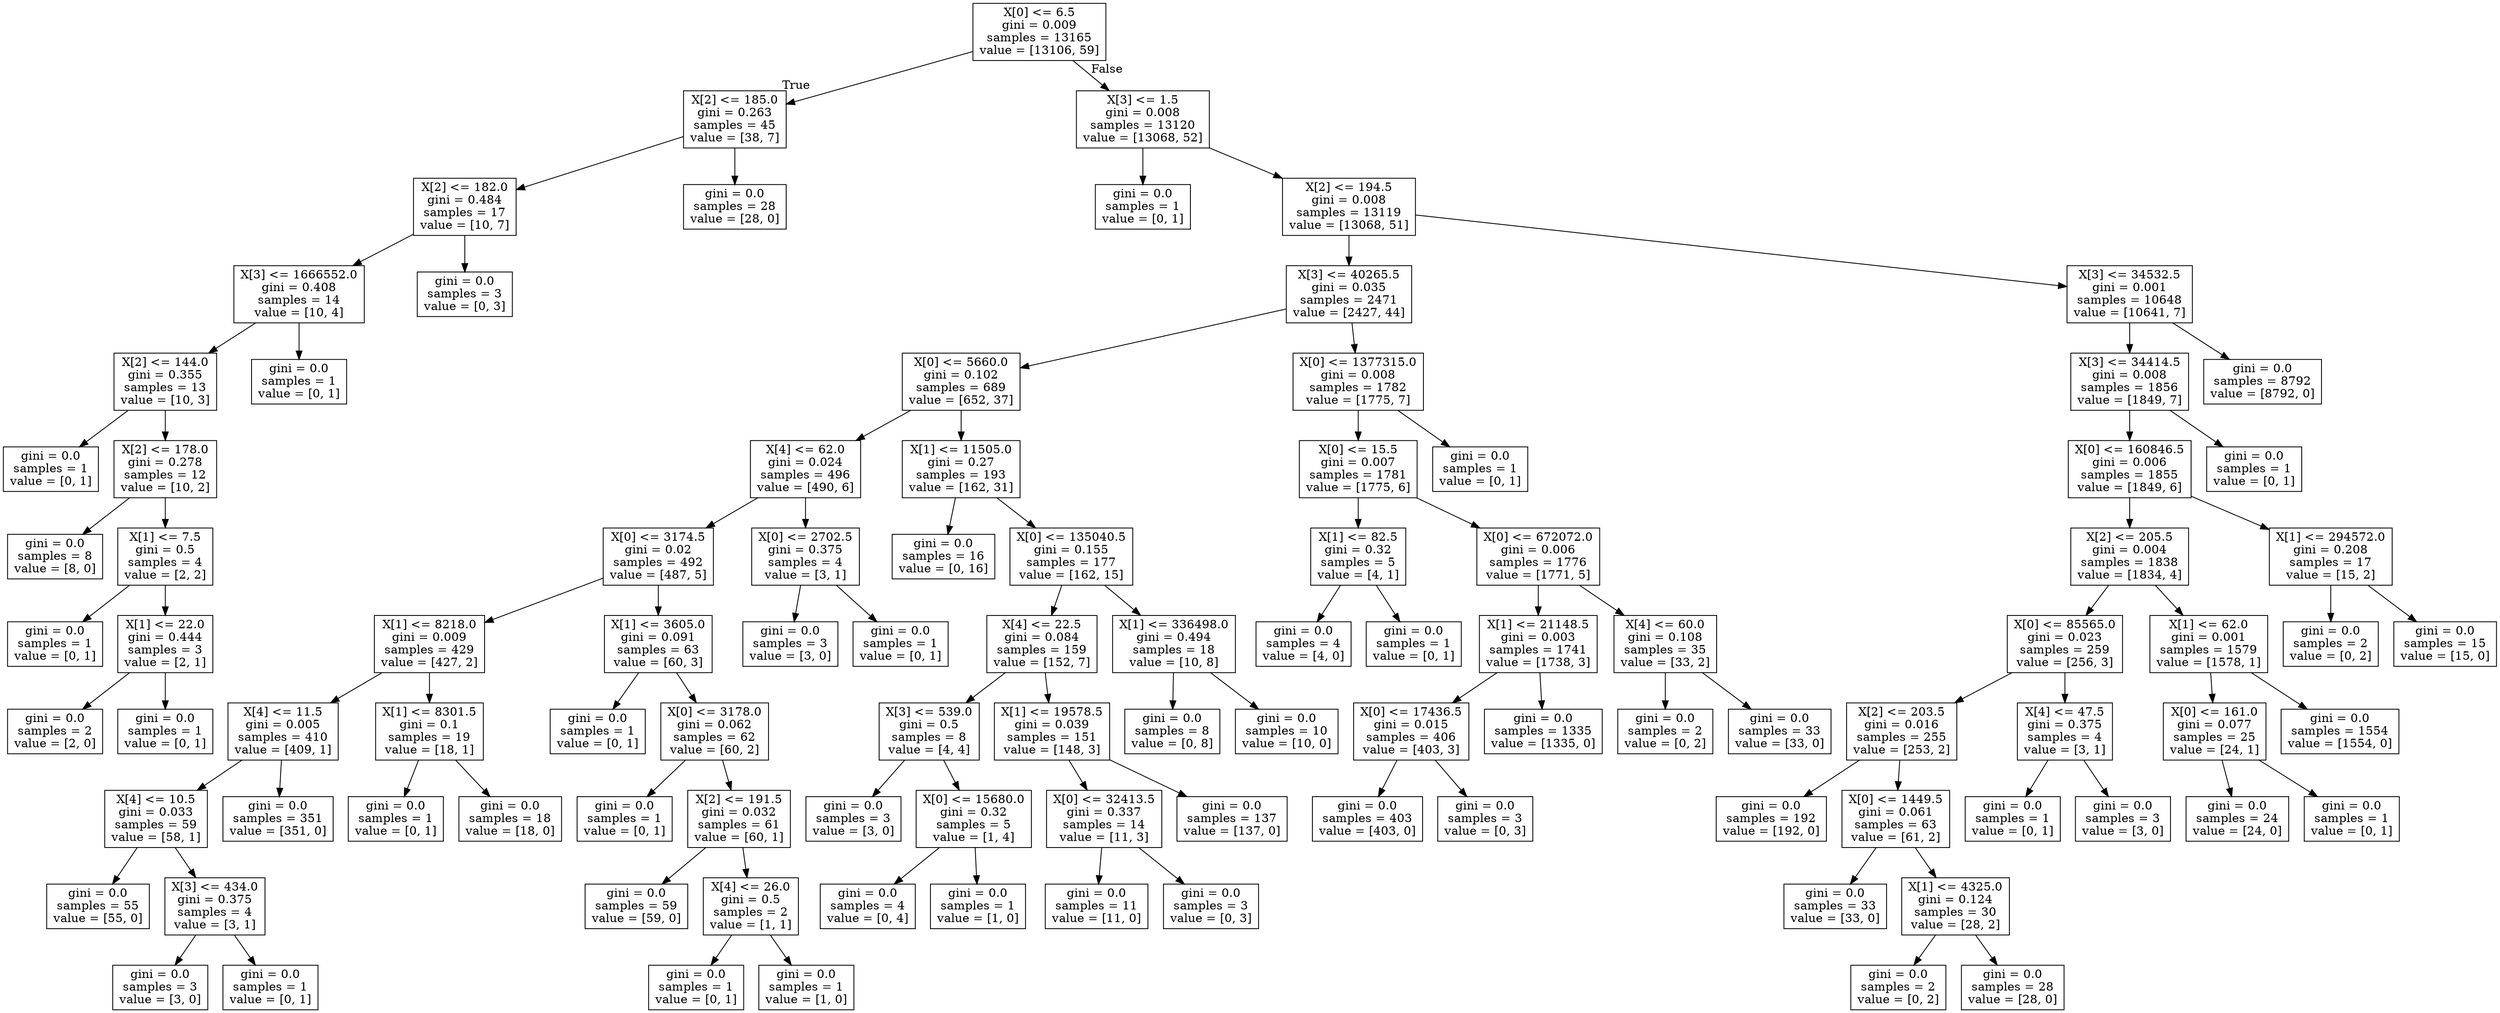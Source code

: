 digraph Tree {
node [shape=box] ;
0 [label="X[0] <= 6.5\ngini = 0.009\nsamples = 13165\nvalue = [13106, 59]"] ;
1 [label="X[2] <= 185.0\ngini = 0.263\nsamples = 45\nvalue = [38, 7]"] ;
0 -> 1 [labeldistance=2.5, labelangle=45, headlabel="True"] ;
2 [label="X[2] <= 182.0\ngini = 0.484\nsamples = 17\nvalue = [10, 7]"] ;
1 -> 2 ;
3 [label="X[3] <= 1666552.0\ngini = 0.408\nsamples = 14\nvalue = [10, 4]"] ;
2 -> 3 ;
4 [label="X[2] <= 144.0\ngini = 0.355\nsamples = 13\nvalue = [10, 3]"] ;
3 -> 4 ;
5 [label="gini = 0.0\nsamples = 1\nvalue = [0, 1]"] ;
4 -> 5 ;
6 [label="X[2] <= 178.0\ngini = 0.278\nsamples = 12\nvalue = [10, 2]"] ;
4 -> 6 ;
7 [label="gini = 0.0\nsamples = 8\nvalue = [8, 0]"] ;
6 -> 7 ;
8 [label="X[1] <= 7.5\ngini = 0.5\nsamples = 4\nvalue = [2, 2]"] ;
6 -> 8 ;
9 [label="gini = 0.0\nsamples = 1\nvalue = [0, 1]"] ;
8 -> 9 ;
10 [label="X[1] <= 22.0\ngini = 0.444\nsamples = 3\nvalue = [2, 1]"] ;
8 -> 10 ;
11 [label="gini = 0.0\nsamples = 2\nvalue = [2, 0]"] ;
10 -> 11 ;
12 [label="gini = 0.0\nsamples = 1\nvalue = [0, 1]"] ;
10 -> 12 ;
13 [label="gini = 0.0\nsamples = 1\nvalue = [0, 1]"] ;
3 -> 13 ;
14 [label="gini = 0.0\nsamples = 3\nvalue = [0, 3]"] ;
2 -> 14 ;
15 [label="gini = 0.0\nsamples = 28\nvalue = [28, 0]"] ;
1 -> 15 ;
16 [label="X[3] <= 1.5\ngini = 0.008\nsamples = 13120\nvalue = [13068, 52]"] ;
0 -> 16 [labeldistance=2.5, labelangle=-45, headlabel="False"] ;
17 [label="gini = 0.0\nsamples = 1\nvalue = [0, 1]"] ;
16 -> 17 ;
18 [label="X[2] <= 194.5\ngini = 0.008\nsamples = 13119\nvalue = [13068, 51]"] ;
16 -> 18 ;
19 [label="X[3] <= 40265.5\ngini = 0.035\nsamples = 2471\nvalue = [2427, 44]"] ;
18 -> 19 ;
20 [label="X[0] <= 5660.0\ngini = 0.102\nsamples = 689\nvalue = [652, 37]"] ;
19 -> 20 ;
21 [label="X[4] <= 62.0\ngini = 0.024\nsamples = 496\nvalue = [490, 6]"] ;
20 -> 21 ;
22 [label="X[0] <= 3174.5\ngini = 0.02\nsamples = 492\nvalue = [487, 5]"] ;
21 -> 22 ;
23 [label="X[1] <= 8218.0\ngini = 0.009\nsamples = 429\nvalue = [427, 2]"] ;
22 -> 23 ;
24 [label="X[4] <= 11.5\ngini = 0.005\nsamples = 410\nvalue = [409, 1]"] ;
23 -> 24 ;
25 [label="X[4] <= 10.5\ngini = 0.033\nsamples = 59\nvalue = [58, 1]"] ;
24 -> 25 ;
26 [label="gini = 0.0\nsamples = 55\nvalue = [55, 0]"] ;
25 -> 26 ;
27 [label="X[3] <= 434.0\ngini = 0.375\nsamples = 4\nvalue = [3, 1]"] ;
25 -> 27 ;
28 [label="gini = 0.0\nsamples = 3\nvalue = [3, 0]"] ;
27 -> 28 ;
29 [label="gini = 0.0\nsamples = 1\nvalue = [0, 1]"] ;
27 -> 29 ;
30 [label="gini = 0.0\nsamples = 351\nvalue = [351, 0]"] ;
24 -> 30 ;
31 [label="X[1] <= 8301.5\ngini = 0.1\nsamples = 19\nvalue = [18, 1]"] ;
23 -> 31 ;
32 [label="gini = 0.0\nsamples = 1\nvalue = [0, 1]"] ;
31 -> 32 ;
33 [label="gini = 0.0\nsamples = 18\nvalue = [18, 0]"] ;
31 -> 33 ;
34 [label="X[1] <= 3605.0\ngini = 0.091\nsamples = 63\nvalue = [60, 3]"] ;
22 -> 34 ;
35 [label="gini = 0.0\nsamples = 1\nvalue = [0, 1]"] ;
34 -> 35 ;
36 [label="X[0] <= 3178.0\ngini = 0.062\nsamples = 62\nvalue = [60, 2]"] ;
34 -> 36 ;
37 [label="gini = 0.0\nsamples = 1\nvalue = [0, 1]"] ;
36 -> 37 ;
38 [label="X[2] <= 191.5\ngini = 0.032\nsamples = 61\nvalue = [60, 1]"] ;
36 -> 38 ;
39 [label="gini = 0.0\nsamples = 59\nvalue = [59, 0]"] ;
38 -> 39 ;
40 [label="X[4] <= 26.0\ngini = 0.5\nsamples = 2\nvalue = [1, 1]"] ;
38 -> 40 ;
41 [label="gini = 0.0\nsamples = 1\nvalue = [0, 1]"] ;
40 -> 41 ;
42 [label="gini = 0.0\nsamples = 1\nvalue = [1, 0]"] ;
40 -> 42 ;
43 [label="X[0] <= 2702.5\ngini = 0.375\nsamples = 4\nvalue = [3, 1]"] ;
21 -> 43 ;
44 [label="gini = 0.0\nsamples = 3\nvalue = [3, 0]"] ;
43 -> 44 ;
45 [label="gini = 0.0\nsamples = 1\nvalue = [0, 1]"] ;
43 -> 45 ;
46 [label="X[1] <= 11505.0\ngini = 0.27\nsamples = 193\nvalue = [162, 31]"] ;
20 -> 46 ;
47 [label="gini = 0.0\nsamples = 16\nvalue = [0, 16]"] ;
46 -> 47 ;
48 [label="X[0] <= 135040.5\ngini = 0.155\nsamples = 177\nvalue = [162, 15]"] ;
46 -> 48 ;
49 [label="X[4] <= 22.5\ngini = 0.084\nsamples = 159\nvalue = [152, 7]"] ;
48 -> 49 ;
50 [label="X[3] <= 539.0\ngini = 0.5\nsamples = 8\nvalue = [4, 4]"] ;
49 -> 50 ;
51 [label="gini = 0.0\nsamples = 3\nvalue = [3, 0]"] ;
50 -> 51 ;
52 [label="X[0] <= 15680.0\ngini = 0.32\nsamples = 5\nvalue = [1, 4]"] ;
50 -> 52 ;
53 [label="gini = 0.0\nsamples = 4\nvalue = [0, 4]"] ;
52 -> 53 ;
54 [label="gini = 0.0\nsamples = 1\nvalue = [1, 0]"] ;
52 -> 54 ;
55 [label="X[1] <= 19578.5\ngini = 0.039\nsamples = 151\nvalue = [148, 3]"] ;
49 -> 55 ;
56 [label="X[0] <= 32413.5\ngini = 0.337\nsamples = 14\nvalue = [11, 3]"] ;
55 -> 56 ;
57 [label="gini = 0.0\nsamples = 11\nvalue = [11, 0]"] ;
56 -> 57 ;
58 [label="gini = 0.0\nsamples = 3\nvalue = [0, 3]"] ;
56 -> 58 ;
59 [label="gini = 0.0\nsamples = 137\nvalue = [137, 0]"] ;
55 -> 59 ;
60 [label="X[1] <= 336498.0\ngini = 0.494\nsamples = 18\nvalue = [10, 8]"] ;
48 -> 60 ;
61 [label="gini = 0.0\nsamples = 8\nvalue = [0, 8]"] ;
60 -> 61 ;
62 [label="gini = 0.0\nsamples = 10\nvalue = [10, 0]"] ;
60 -> 62 ;
63 [label="X[0] <= 1377315.0\ngini = 0.008\nsamples = 1782\nvalue = [1775, 7]"] ;
19 -> 63 ;
64 [label="X[0] <= 15.5\ngini = 0.007\nsamples = 1781\nvalue = [1775, 6]"] ;
63 -> 64 ;
65 [label="X[1] <= 82.5\ngini = 0.32\nsamples = 5\nvalue = [4, 1]"] ;
64 -> 65 ;
66 [label="gini = 0.0\nsamples = 4\nvalue = [4, 0]"] ;
65 -> 66 ;
67 [label="gini = 0.0\nsamples = 1\nvalue = [0, 1]"] ;
65 -> 67 ;
68 [label="X[0] <= 672072.0\ngini = 0.006\nsamples = 1776\nvalue = [1771, 5]"] ;
64 -> 68 ;
69 [label="X[1] <= 21148.5\ngini = 0.003\nsamples = 1741\nvalue = [1738, 3]"] ;
68 -> 69 ;
70 [label="X[0] <= 17436.5\ngini = 0.015\nsamples = 406\nvalue = [403, 3]"] ;
69 -> 70 ;
71 [label="gini = 0.0\nsamples = 403\nvalue = [403, 0]"] ;
70 -> 71 ;
72 [label="gini = 0.0\nsamples = 3\nvalue = [0, 3]"] ;
70 -> 72 ;
73 [label="gini = 0.0\nsamples = 1335\nvalue = [1335, 0]"] ;
69 -> 73 ;
74 [label="X[4] <= 60.0\ngini = 0.108\nsamples = 35\nvalue = [33, 2]"] ;
68 -> 74 ;
75 [label="gini = 0.0\nsamples = 2\nvalue = [0, 2]"] ;
74 -> 75 ;
76 [label="gini = 0.0\nsamples = 33\nvalue = [33, 0]"] ;
74 -> 76 ;
77 [label="gini = 0.0\nsamples = 1\nvalue = [0, 1]"] ;
63 -> 77 ;
78 [label="X[3] <= 34532.5\ngini = 0.001\nsamples = 10648\nvalue = [10641, 7]"] ;
18 -> 78 ;
79 [label="X[3] <= 34414.5\ngini = 0.008\nsamples = 1856\nvalue = [1849, 7]"] ;
78 -> 79 ;
80 [label="X[0] <= 160846.5\ngini = 0.006\nsamples = 1855\nvalue = [1849, 6]"] ;
79 -> 80 ;
81 [label="X[2] <= 205.5\ngini = 0.004\nsamples = 1838\nvalue = [1834, 4]"] ;
80 -> 81 ;
82 [label="X[0] <= 85565.0\ngini = 0.023\nsamples = 259\nvalue = [256, 3]"] ;
81 -> 82 ;
83 [label="X[2] <= 203.5\ngini = 0.016\nsamples = 255\nvalue = [253, 2]"] ;
82 -> 83 ;
84 [label="gini = 0.0\nsamples = 192\nvalue = [192, 0]"] ;
83 -> 84 ;
85 [label="X[0] <= 1449.5\ngini = 0.061\nsamples = 63\nvalue = [61, 2]"] ;
83 -> 85 ;
86 [label="gini = 0.0\nsamples = 33\nvalue = [33, 0]"] ;
85 -> 86 ;
87 [label="X[1] <= 4325.0\ngini = 0.124\nsamples = 30\nvalue = [28, 2]"] ;
85 -> 87 ;
88 [label="gini = 0.0\nsamples = 2\nvalue = [0, 2]"] ;
87 -> 88 ;
89 [label="gini = 0.0\nsamples = 28\nvalue = [28, 0]"] ;
87 -> 89 ;
90 [label="X[4] <= 47.5\ngini = 0.375\nsamples = 4\nvalue = [3, 1]"] ;
82 -> 90 ;
91 [label="gini = 0.0\nsamples = 1\nvalue = [0, 1]"] ;
90 -> 91 ;
92 [label="gini = 0.0\nsamples = 3\nvalue = [3, 0]"] ;
90 -> 92 ;
93 [label="X[1] <= 62.0\ngini = 0.001\nsamples = 1579\nvalue = [1578, 1]"] ;
81 -> 93 ;
94 [label="X[0] <= 161.0\ngini = 0.077\nsamples = 25\nvalue = [24, 1]"] ;
93 -> 94 ;
95 [label="gini = 0.0\nsamples = 24\nvalue = [24, 0]"] ;
94 -> 95 ;
96 [label="gini = 0.0\nsamples = 1\nvalue = [0, 1]"] ;
94 -> 96 ;
97 [label="gini = 0.0\nsamples = 1554\nvalue = [1554, 0]"] ;
93 -> 97 ;
98 [label="X[1] <= 294572.0\ngini = 0.208\nsamples = 17\nvalue = [15, 2]"] ;
80 -> 98 ;
99 [label="gini = 0.0\nsamples = 2\nvalue = [0, 2]"] ;
98 -> 99 ;
100 [label="gini = 0.0\nsamples = 15\nvalue = [15, 0]"] ;
98 -> 100 ;
101 [label="gini = 0.0\nsamples = 1\nvalue = [0, 1]"] ;
79 -> 101 ;
102 [label="gini = 0.0\nsamples = 8792\nvalue = [8792, 0]"] ;
78 -> 102 ;
}